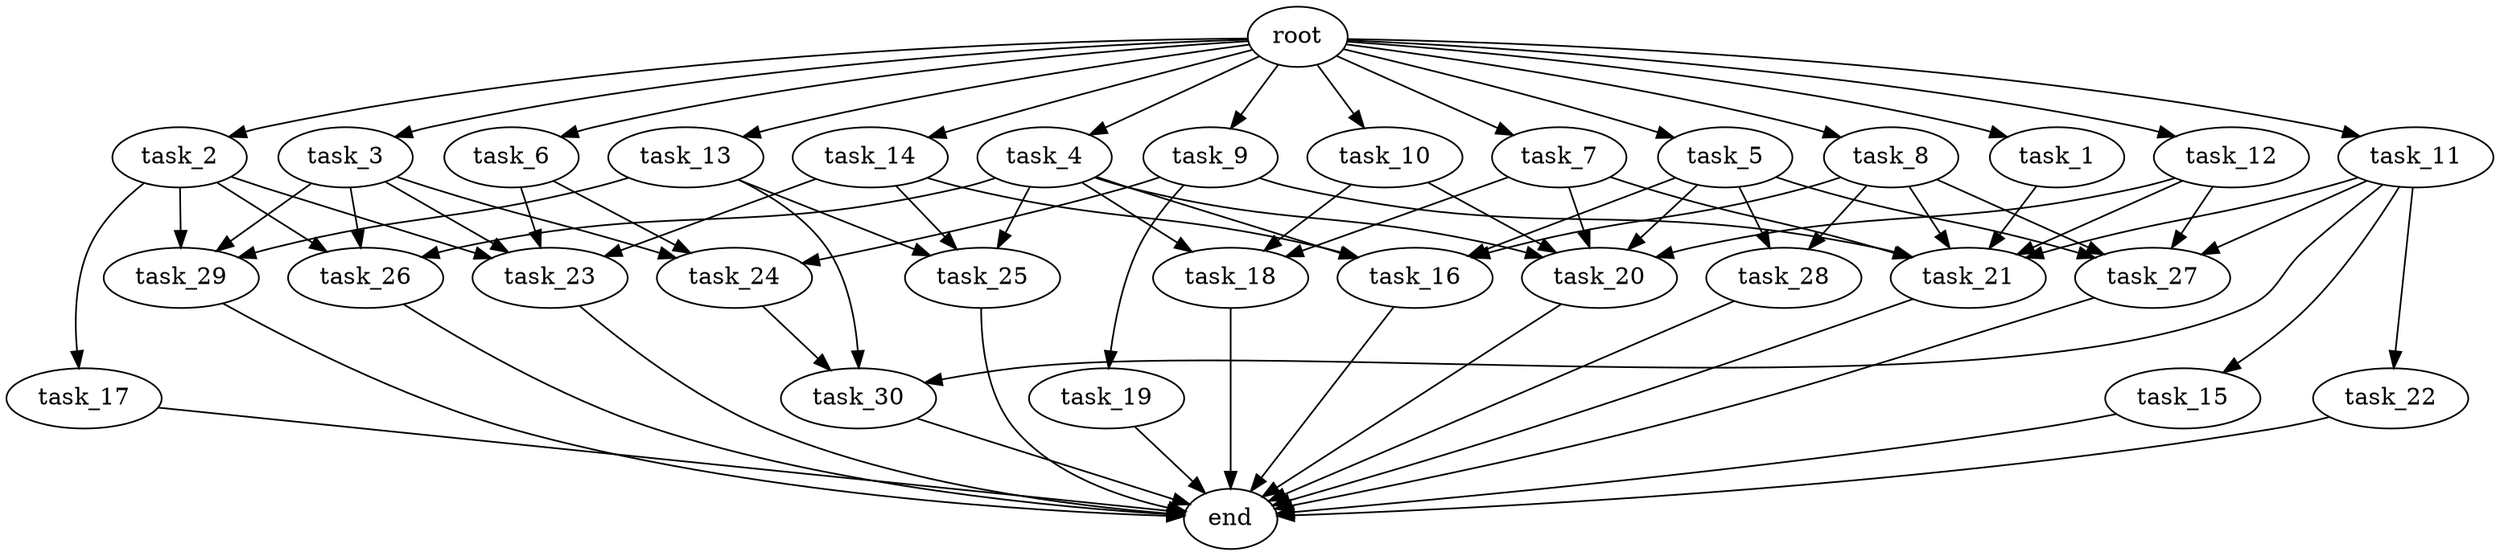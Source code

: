 digraph G {
  root [size="0.000000e+00"];
  task_1 [size="3.846432e+09"];
  task_2 [size="9.864945e+09"];
  task_3 [size="5.517914e+09"];
  task_4 [size="6.419243e+09"];
  task_5 [size="1.447777e+09"];
  task_6 [size="2.677490e+09"];
  task_7 [size="3.708970e+09"];
  task_8 [size="2.548857e+09"];
  task_9 [size="9.892472e+08"];
  task_10 [size="8.620162e+09"];
  task_11 [size="5.165289e+09"];
  task_12 [size="3.102862e+09"];
  task_13 [size="4.037744e+09"];
  task_14 [size="6.306148e+08"];
  task_15 [size="9.571584e+09"];
  task_16 [size="1.072084e+09"];
  task_17 [size="8.987858e+09"];
  task_18 [size="2.521736e+09"];
  task_19 [size="2.443698e+09"];
  task_20 [size="9.576832e+09"];
  task_21 [size="9.313785e+09"];
  task_22 [size="8.558646e+09"];
  task_23 [size="5.744562e+09"];
  task_24 [size="9.244382e+09"];
  task_25 [size="9.218353e+09"];
  task_26 [size="6.275566e+09"];
  task_27 [size="9.774540e+09"];
  task_28 [size="3.470500e+07"];
  task_29 [size="9.586257e+09"];
  task_30 [size="3.274439e+09"];
  end [size="0.000000e+00"];

  root -> task_1 [size="1.000000e-12"];
  root -> task_2 [size="1.000000e-12"];
  root -> task_3 [size="1.000000e-12"];
  root -> task_4 [size="1.000000e-12"];
  root -> task_5 [size="1.000000e-12"];
  root -> task_6 [size="1.000000e-12"];
  root -> task_7 [size="1.000000e-12"];
  root -> task_8 [size="1.000000e-12"];
  root -> task_9 [size="1.000000e-12"];
  root -> task_10 [size="1.000000e-12"];
  root -> task_11 [size="1.000000e-12"];
  root -> task_12 [size="1.000000e-12"];
  root -> task_13 [size="1.000000e-12"];
  root -> task_14 [size="1.000000e-12"];
  task_1 -> task_21 [size="1.552297e+08"];
  task_2 -> task_17 [size="8.987858e+08"];
  task_2 -> task_23 [size="1.436141e+08"];
  task_2 -> task_26 [size="2.091855e+08"];
  task_2 -> task_29 [size="3.195419e+08"];
  task_3 -> task_23 [size="1.436141e+08"];
  task_3 -> task_24 [size="3.081461e+08"];
  task_3 -> task_26 [size="2.091855e+08"];
  task_3 -> task_29 [size="3.195419e+08"];
  task_4 -> task_16 [size="2.680211e+07"];
  task_4 -> task_18 [size="8.405785e+07"];
  task_4 -> task_20 [size="1.915366e+08"];
  task_4 -> task_25 [size="3.072784e+08"];
  task_4 -> task_26 [size="2.091855e+08"];
  task_5 -> task_16 [size="2.680211e+07"];
  task_5 -> task_20 [size="1.915366e+08"];
  task_5 -> task_27 [size="2.443635e+08"];
  task_5 -> task_28 [size="1.735250e+06"];
  task_6 -> task_23 [size="1.436141e+08"];
  task_6 -> task_24 [size="3.081461e+08"];
  task_7 -> task_18 [size="8.405785e+07"];
  task_7 -> task_20 [size="1.915366e+08"];
  task_7 -> task_21 [size="1.552297e+08"];
  task_8 -> task_16 [size="2.680211e+07"];
  task_8 -> task_21 [size="1.552297e+08"];
  task_8 -> task_27 [size="2.443635e+08"];
  task_8 -> task_28 [size="1.735250e+06"];
  task_9 -> task_19 [size="2.443698e+08"];
  task_9 -> task_21 [size="1.552297e+08"];
  task_9 -> task_24 [size="3.081461e+08"];
  task_10 -> task_18 [size="8.405785e+07"];
  task_10 -> task_20 [size="1.915366e+08"];
  task_11 -> task_15 [size="9.571584e+08"];
  task_11 -> task_21 [size="1.552297e+08"];
  task_11 -> task_22 [size="8.558646e+08"];
  task_11 -> task_27 [size="2.443635e+08"];
  task_11 -> task_30 [size="1.091480e+08"];
  task_12 -> task_20 [size="1.915366e+08"];
  task_12 -> task_21 [size="1.552297e+08"];
  task_12 -> task_27 [size="2.443635e+08"];
  task_13 -> task_25 [size="3.072784e+08"];
  task_13 -> task_29 [size="3.195419e+08"];
  task_13 -> task_30 [size="1.091480e+08"];
  task_14 -> task_16 [size="2.680211e+07"];
  task_14 -> task_23 [size="1.436141e+08"];
  task_14 -> task_25 [size="3.072784e+08"];
  task_15 -> end [size="1.000000e-12"];
  task_16 -> end [size="1.000000e-12"];
  task_17 -> end [size="1.000000e-12"];
  task_18 -> end [size="1.000000e-12"];
  task_19 -> end [size="1.000000e-12"];
  task_20 -> end [size="1.000000e-12"];
  task_21 -> end [size="1.000000e-12"];
  task_22 -> end [size="1.000000e-12"];
  task_23 -> end [size="1.000000e-12"];
  task_24 -> task_30 [size="1.091480e+08"];
  task_25 -> end [size="1.000000e-12"];
  task_26 -> end [size="1.000000e-12"];
  task_27 -> end [size="1.000000e-12"];
  task_28 -> end [size="1.000000e-12"];
  task_29 -> end [size="1.000000e-12"];
  task_30 -> end [size="1.000000e-12"];
}
